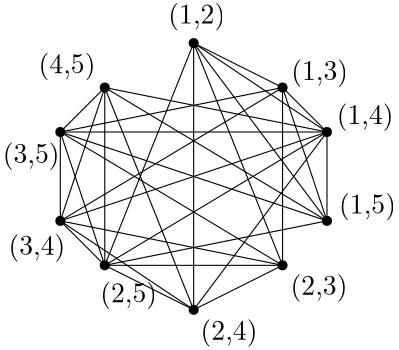 <?xml version="1.0"?>
<!DOCTYPE ipe SYSTEM "ipe.dtd">
<ipe version="70206" creator="Ipe 7.2.7">
<info created="D:20190708173715" modified="D:20190708175041"/>
<ipestyle name="basic">
<symbol name="arrow/arc(spx)">
<path stroke="sym-stroke" fill="sym-stroke" pen="sym-pen">
0 0 m
-1 0.333 l
-1 -0.333 l
h
</path>
</symbol>
<symbol name="arrow/farc(spx)">
<path stroke="sym-stroke" fill="white" pen="sym-pen">
0 0 m
-1 0.333 l
-1 -0.333 l
h
</path>
</symbol>
<symbol name="arrow/ptarc(spx)">
<path stroke="sym-stroke" fill="sym-stroke" pen="sym-pen">
0 0 m
-1 0.333 l
-0.8 0 l
-1 -0.333 l
h
</path>
</symbol>
<symbol name="arrow/fptarc(spx)">
<path stroke="sym-stroke" fill="white" pen="sym-pen">
0 0 m
-1 0.333 l
-0.8 0 l
-1 -0.333 l
h
</path>
</symbol>
<symbol name="mark/circle(sx)" transformations="translations">
<path fill="sym-stroke">
0.6 0 0 0.6 0 0 e
0.4 0 0 0.4 0 0 e
</path>
</symbol>
<symbol name="mark/disk(sx)" transformations="translations">
<path fill="sym-stroke">
0.6 0 0 0.6 0 0 e
</path>
</symbol>
<symbol name="mark/fdisk(sfx)" transformations="translations">
<group>
<path fill="sym-fill">
0.5 0 0 0.5 0 0 e
</path>
<path fill="sym-stroke" fillrule="eofill">
0.6 0 0 0.6 0 0 e
0.4 0 0 0.4 0 0 e
</path>
</group>
</symbol>
<symbol name="mark/box(sx)" transformations="translations">
<path fill="sym-stroke" fillrule="eofill">
-0.6 -0.6 m
0.6 -0.6 l
0.6 0.6 l
-0.6 0.6 l
h
-0.4 -0.4 m
0.4 -0.4 l
0.4 0.4 l
-0.4 0.4 l
h
</path>
</symbol>
<symbol name="mark/square(sx)" transformations="translations">
<path fill="sym-stroke">
-0.6 -0.6 m
0.6 -0.6 l
0.6 0.6 l
-0.6 0.6 l
h
</path>
</symbol>
<symbol name="mark/fsquare(sfx)" transformations="translations">
<group>
<path fill="sym-fill">
-0.5 -0.5 m
0.5 -0.5 l
0.5 0.5 l
-0.5 0.5 l
h
</path>
<path fill="sym-stroke" fillrule="eofill">
-0.6 -0.6 m
0.6 -0.6 l
0.6 0.6 l
-0.6 0.6 l
h
-0.4 -0.4 m
0.4 -0.4 l
0.4 0.4 l
-0.4 0.4 l
h
</path>
</group>
</symbol>
<symbol name="mark/cross(sx)" transformations="translations">
<group>
<path fill="sym-stroke">
-0.43 -0.57 m
0.57 0.43 l
0.43 0.57 l
-0.57 -0.43 l
h
</path>
<path fill="sym-stroke">
-0.43 0.57 m
0.57 -0.43 l
0.43 -0.57 l
-0.57 0.43 l
h
</path>
</group>
</symbol>
<symbol name="arrow/fnormal(spx)">
<path stroke="sym-stroke" fill="white" pen="sym-pen">
0 0 m
-1 0.333 l
-1 -0.333 l
h
</path>
</symbol>
<symbol name="arrow/pointed(spx)">
<path stroke="sym-stroke" fill="sym-stroke" pen="sym-pen">
0 0 m
-1 0.333 l
-0.8 0 l
-1 -0.333 l
h
</path>
</symbol>
<symbol name="arrow/fpointed(spx)">
<path stroke="sym-stroke" fill="white" pen="sym-pen">
0 0 m
-1 0.333 l
-0.8 0 l
-1 -0.333 l
h
</path>
</symbol>
<symbol name="arrow/linear(spx)">
<path stroke="sym-stroke" pen="sym-pen">
-1 0.333 m
0 0 l
-1 -0.333 l
</path>
</symbol>
<symbol name="arrow/fdouble(spx)">
<path stroke="sym-stroke" fill="white" pen="sym-pen">
0 0 m
-1 0.333 l
-1 -0.333 l
h
-1 0 m
-2 0.333 l
-2 -0.333 l
h
</path>
</symbol>
<symbol name="arrow/double(spx)">
<path stroke="sym-stroke" fill="sym-stroke" pen="sym-pen">
0 0 m
-1 0.333 l
-1 -0.333 l
h
-1 0 m
-2 0.333 l
-2 -0.333 l
h
</path>
</symbol>
<pen name="heavier" value="0.8"/>
<pen name="fat" value="1.2"/>
<pen name="ultrafat" value="2"/>
<symbolsize name="large" value="5"/>
<symbolsize name="small" value="2"/>
<symbolsize name="tiny" value="1.1"/>
<arrowsize name="large" value="10"/>
<arrowsize name="small" value="5"/>
<arrowsize name="tiny" value="3"/>
<color name="red" value="1 0 0"/>
<color name="green" value="0 1 0"/>
<color name="blue" value="0 0 1"/>
<color name="yellow" value="1 1 0"/>
<color name="orange" value="1 0.647 0"/>
<color name="gold" value="1 0.843 0"/>
<color name="purple" value="0.627 0.125 0.941"/>
<color name="gray" value="0.745"/>
<color name="brown" value="0.647 0.165 0.165"/>
<color name="navy" value="0 0 0.502"/>
<color name="pink" value="1 0.753 0.796"/>
<color name="seagreen" value="0.18 0.545 0.341"/>
<color name="turquoise" value="0.251 0.878 0.816"/>
<color name="violet" value="0.933 0.51 0.933"/>
<color name="darkblue" value="0 0 0.545"/>
<color name="darkcyan" value="0 0.545 0.545"/>
<color name="darkgray" value="0.663"/>
<color name="darkgreen" value="0 0.392 0"/>
<color name="darkmagenta" value="0.545 0 0.545"/>
<color name="darkorange" value="1 0.549 0"/>
<color name="darkred" value="0.545 0 0"/>
<color name="lightblue" value="0.678 0.847 0.902"/>
<color name="lightcyan" value="0.878 1 1"/>
<color name="lightgray" value="0.827"/>
<color name="lightgreen" value="0.565 0.933 0.565"/>
<color name="lightyellow" value="1 1 0.878"/>
<dashstyle name="dashed" value="[4] 0"/>
<dashstyle name="dotted" value="[1 3] 0"/>
<dashstyle name="dash dotted" value="[4 2 1 2] 0"/>
<dashstyle name="dash dot dotted" value="[4 2 1 2 1 2] 0"/>
<textsize name="large" value="\large"/>
<textsize name="Large" value="\Large"/>
<textsize name="LARGE" value="\LARGE"/>
<textsize name="huge" value="\huge"/>
<textsize name="Huge" value="\Huge"/>
<textsize name="small" value="\small"/>
<textsize name="footnote" value="\footnotesize"/>
<textsize name="tiny" value="\tiny"/>
<textstyle name="center" begin="\begin{center}" end="\end{center}"/>
<textstyle name="itemize" begin="\begin{itemize}" end="\end{itemize}"/>
<textstyle name="item" begin="\begin{itemize}\item{}" end="\end{itemize}"/>
<gridsize name="4 pts" value="4"/>
<gridsize name="8 pts (~3 mm)" value="8"/>
<gridsize name="16 pts (~6 mm)" value="16"/>
<gridsize name="32 pts (~12 mm)" value="32"/>
<gridsize name="10 pts (~3.5 mm)" value="10"/>
<gridsize name="20 pts (~7 mm)" value="20"/>
<gridsize name="14 pts (~5 mm)" value="14"/>
<gridsize name="28 pts (~10 mm)" value="28"/>
<gridsize name="56 pts (~20 mm)" value="56"/>
<anglesize name="90 deg" value="90"/>
<anglesize name="60 deg" value="60"/>
<anglesize name="45 deg" value="45"/>
<anglesize name="30 deg" value="30"/>
<anglesize name="22.5 deg" value="22.5"/>
<opacity name="10%" value="0.1"/>
<opacity name="30%" value="0.3"/>
<opacity name="50%" value="0.5"/>
<opacity name="75%" value="0.75"/>
<tiling name="falling" angle="-60" step="4" width="1"/>
<tiling name="rising" angle="30" step="4" width="1"/>
</ipestyle>
<page>
<layer name="alpha"/>
<view layers="alpha" active="alpha"/>
<use layer="alpha" matrix="1 0 0 1 80.1411 287.678" name="mark/disk(sx)" pos="64 448" size="normal" stroke="black"/>
<use matrix="1 0 0 1 80.1411 303.678" name="mark/disk(sx)" pos="64 400" size="normal" stroke="black"/>
<use matrix="1 0 0 1 80.1411 303.678" name="mark/disk(sx)" pos="112 368" size="normal" stroke="black"/>
<use matrix="1 0 0 1 80.1411 287.678" name="mark/disk(sx)" pos="112 480" size="normal" stroke="black"/>
<use matrix="1 0 0 1 80.1411 287.678" name="mark/disk(sx)" pos="160 448" size="normal" stroke="black"/>
<use matrix="1 0 0 1 80.1411 303.678" name="mark/disk(sx)" pos="160 400" size="normal" stroke="black"/>
<use matrix="1 0 0 1 80.1411 319.678" name="mark/disk(sx)" pos="80 368" size="normal" stroke="black"/>
<use matrix="1 0 0 1 64.1411 319.678" name="mark/disk(sx)" pos="160 368" size="normal" stroke="black"/>
<use matrix="1 0 0 1 80.1411 287.678" name="mark/disk(sx)" pos="80 464" size="normal" stroke="black"/>
<use matrix="1 0 0 1 80.1411 287.678" name="mark/disk(sx)" pos="144 464" size="normal" stroke="black"/>
<text matrix="1 0 0 1 55.0253 310.722" transformations="translations" pos="128 464" stroke="black" type="label" width="20.479" height="7.473" depth="2.49" valign="baseline">(1,2)</text>
<text matrix="1 0 0 1 67.2487 306.371" transformations="translations" pos="160 448" stroke="black" type="label" width="20.479" height="7.473" depth="2.49" valign="baseline">(1,3)</text>
<text matrix="1 0 0 1 67.6631 306.578" transformations="translations" pos="176 432" stroke="black" type="label" width="20.479" height="7.473" depth="2.49" valign="baseline">(1,4)</text>
<text matrix="1 0 0 1 68.4918 306.371" transformations="translations" pos="176 400" stroke="black" type="label" width="20.479" height="7.473" depth="2.49" valign="baseline">(1,5)</text>
<text matrix="1 0 0 1 67.0416 293.112" transformations="translations" pos="160 384" stroke="black" type="label" width="20.479" height="7.473" depth="2.49" valign="baseline">(2,3)</text>
<text matrix="1 0 0 1 66.6272 292.905" transformations="translations" pos="128 368" stroke="black" type="label" width="20.479" height="7.473" depth="2.49" valign="baseline">(2,4)</text>
<text matrix="1 0 0 1 62.4837 290.418" transformations="translations" pos="96 384" stroke="black" type="label" width="20.479" height="7.473" depth="2.49" valign="baseline">(2,5)</text>
<text matrix="1 0 0 1 45.4952 291.454" transformations="translations" pos="80 400" stroke="black" type="label" width="20.479" height="7.473" depth="2.49" valign="baseline">(3,4)</text>
<text matrix="1 0 0 1 43.4235 292.49" transformations="translations" pos="80 432" stroke="black" type="label" width="20.479" height="7.473" depth="2.49" valign="baseline">(3,5)</text>
<text matrix="1 0 0 1 40.3158 308.857" transformations="translations" pos="96 448" stroke="black" type="label" width="20.479" height="7.473" depth="2.49" valign="baseline">(4,5)</text>
<path matrix="1 0 0 1 48.0248 47.9722" stroke="black">
112.116 703.706 m
112.116 639.706 l
</path>
<path matrix="1 0 0 1 48.0248 47.9722" stroke="black">
112.116 703.706 m
96.1163 687.706 l
</path>
<path matrix="1 0 0 1 48.0248 47.9722" stroke="black">
112.116 703.706 m
96.1163 655.706 l
</path>
<path matrix="1 0 0 1 48.0248 47.9722" stroke="black">
112.116 703.706 m
144.116 623.706 l
</path>
<path matrix="1 0 0 1 48.0248 47.9722" stroke="black">
112.116 703.706 m
192.116 655.706 l
</path>
<path matrix="1 0 0 1 48.0248 47.9722" stroke="black">
112.116 703.706 m
192.116 687.706 l
</path>
<path matrix="1 0 0 1 48.0248 47.9722" stroke="black">
144.116 719.706 m
112.116 639.706 l
</path>
<path matrix="1 0 0 1 48.0248 47.9722" stroke="black">
144.116 719.706 m
144.116 623.706 l
</path>
<path matrix="1 0 0 1 48.0248 47.9722" stroke="black">
144.116 719.706 m
176.116 639.706 l
</path>
<path matrix="1 0 0 1 48.0248 47.9722" stroke="black">
144.116 719.706 m
192.116 655.706 l
</path>
<path matrix="1 0 0 1 48.0248 47.9722" stroke="black">
144.116 719.706 m
192.116 687.706 l
</path>
<path matrix="1 0 0 1 48.0248 47.9722" stroke="black">
176.116 703.706 m
192.116 687.706 l
</path>
<path matrix="1 0 0 1 48.0248 47.9722" stroke="black">
176.116 703.706 m
192.116 655.706 l
</path>
<path matrix="1 0 0 1 48.0248 47.9722" stroke="black">
176.116 703.706 m
176.116 639.706 l
</path>
<path matrix="1 0 0 1 48.0248 47.9722" stroke="black">
176.116 703.706 m
96.1163 655.706 l
</path>
<path matrix="1 0 0 1 48.0248 47.9722" stroke="black">
176.116 703.706 m
96.1163 687.706 l
</path>
<path matrix="1 0 0 1 48.0248 47.9722" stroke="black">
192.116 687.706 m
192.116 655.706 l
</path>
<path matrix="1 0 0 1 48.0248 47.9722" stroke="black">
192.116 687.706 m
144.116 623.706 l
</path>
<path matrix="1 0 0 1 48.0248 47.9722" stroke="black">
192.116 687.706 m
96.1163 655.706 l
</path>
<path matrix="1 0 0 1 48.0248 47.9722" stroke="black">
192.116 655.706 m
112.116 639.706 l
</path>
<path matrix="1 0 0 1 48.0248 47.9722" stroke="black">
192.116 655.706 m
96.1163 687.706 l
</path>
<path matrix="1 0 0 1 48.0248 47.9722" stroke="black">
176.116 639.706 m
144.116 623.706 l
</path>
<path matrix="1 0 0 1 48.0248 47.9722" stroke="black">
176.116 639.706 m
96.1163 655.706 l
</path>
<path matrix="1 0 0 1 48.0248 47.9722" stroke="black">
176.116 639.706 m
96.1163 687.706 l
</path>
<path matrix="1 0 0 1 48.0248 47.9722" stroke="black">
144.116 623.706 m
112.116 639.706 l
</path>
<path matrix="1 0 0 1 48.0248 47.9722" stroke="black">
144.116 623.706 m
96.1163 655.706 l
</path>
<path matrix="1 0 0 1 48.0248 47.9722" stroke="black">
112.116 639.706 m
96.1163 687.706 l
</path>
<path matrix="1 0 0 1 48.0248 47.9722" stroke="black">
96.1163 655.706 m
96.1163 687.706 l
</path>
<path stroke="black">
144.141 703.678 m
160.141 687.678 l
</path>
<path stroke="black">
240.141 735.678 m
160.141 687.678 l
</path>
<path stroke="black">
224.141 687.678 m
160.141 687.678 l
</path>
<path stroke="black">
192.141 767.678 m
224.141 751.678 l
</path>
<path stroke="black">
240.141 735.678 m
144.141 735.678 l
</path>
</page>
</ipe>

